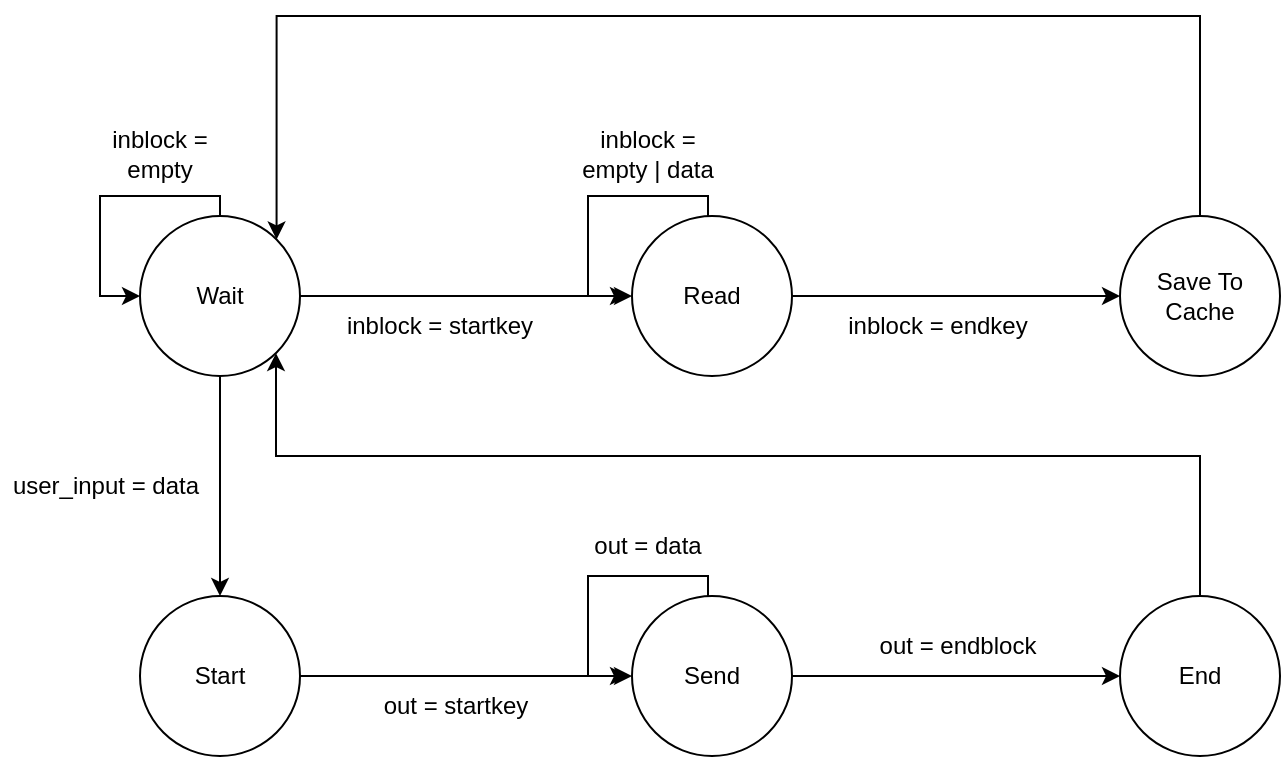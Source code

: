 <mxfile version="20.0.1" type="device"><diagram id="NBA09x5PUQ9qanMoi8e-" name="Page-1"><mxGraphModel dx="944" dy="497" grid="1" gridSize="10" guides="1" tooltips="1" connect="1" arrows="1" fold="1" page="1" pageScale="1" pageWidth="827" pageHeight="1169" math="0" shadow="0"><root><mxCell id="0"/><mxCell id="1" parent="0"/><mxCell id="R3nv5bvISDNjQpaZq0gL-3" style="edgeStyle=orthogonalEdgeStyle;rounded=0;orthogonalLoop=1;jettySize=auto;html=1;exitX=0.5;exitY=0;exitDx=0;exitDy=0;entryX=0;entryY=0.5;entryDx=0;entryDy=0;" edge="1" parent="1" source="R3nv5bvISDNjQpaZq0gL-2" target="R3nv5bvISDNjQpaZq0gL-2"><mxGeometry relative="1" as="geometry"><mxPoint x="170" y="170" as="targetPoint"/><Array as="points"><mxPoint x="240" y="130"/><mxPoint x="180" y="130"/><mxPoint x="180" y="180"/></Array></mxGeometry></mxCell><mxCell id="R3nv5bvISDNjQpaZq0gL-10" value="" style="edgeStyle=orthogonalEdgeStyle;rounded=0;orthogonalLoop=1;jettySize=auto;html=1;" edge="1" parent="1" source="R3nv5bvISDNjQpaZq0gL-2" target="R3nv5bvISDNjQpaZq0gL-9"><mxGeometry relative="1" as="geometry"/></mxCell><mxCell id="R3nv5bvISDNjQpaZq0gL-29" value="" style="edgeStyle=orthogonalEdgeStyle;rounded=0;orthogonalLoop=1;jettySize=auto;html=1;" edge="1" parent="1" source="R3nv5bvISDNjQpaZq0gL-2" target="R3nv5bvISDNjQpaZq0gL-28"><mxGeometry relative="1" as="geometry"/></mxCell><mxCell id="R3nv5bvISDNjQpaZq0gL-2" value="Wait" style="ellipse;whiteSpace=wrap;html=1;aspect=fixed;" vertex="1" parent="1"><mxGeometry x="200" y="140" width="80" height="80" as="geometry"/></mxCell><mxCell id="R3nv5bvISDNjQpaZq0gL-4" value="inblock = empty" style="text;html=1;strokeColor=none;fillColor=none;align=center;verticalAlign=middle;whiteSpace=wrap;rounded=0;" vertex="1" parent="1"><mxGeometry x="170" y="94" width="80" height="30" as="geometry"/></mxCell><mxCell id="R3nv5bvISDNjQpaZq0gL-20" value="" style="edgeStyle=orthogonalEdgeStyle;rounded=0;orthogonalLoop=1;jettySize=auto;html=1;entryX=1;entryY=0;entryDx=0;entryDy=0;exitX=0.5;exitY=0;exitDx=0;exitDy=0;" edge="1" parent="1" source="R3nv5bvISDNjQpaZq0gL-24" target="R3nv5bvISDNjQpaZq0gL-2"><mxGeometry relative="1" as="geometry"><mxPoint x="720" y="270" as="sourcePoint"/><mxPoint x="610" y="40" as="targetPoint"/><Array as="points"><mxPoint x="730" y="40"/><mxPoint x="268" y="40"/></Array></mxGeometry></mxCell><mxCell id="R3nv5bvISDNjQpaZq0gL-25" value="" style="edgeStyle=orthogonalEdgeStyle;rounded=0;orthogonalLoop=1;jettySize=auto;html=1;" edge="1" parent="1" source="R3nv5bvISDNjQpaZq0gL-9" target="R3nv5bvISDNjQpaZq0gL-24"><mxGeometry relative="1" as="geometry"/></mxCell><mxCell id="R3nv5bvISDNjQpaZq0gL-9" value="Read" style="ellipse;whiteSpace=wrap;html=1;aspect=fixed;" vertex="1" parent="1"><mxGeometry x="446" y="140" width="80" height="80" as="geometry"/></mxCell><mxCell id="R3nv5bvISDNjQpaZq0gL-16" style="edgeStyle=orthogonalEdgeStyle;rounded=0;orthogonalLoop=1;jettySize=auto;html=1;exitX=0.5;exitY=0;exitDx=0;exitDy=0;entryX=0;entryY=0.5;entryDx=0;entryDy=0;" edge="1" parent="1"><mxGeometry relative="1" as="geometry"><mxPoint x="444" y="180" as="targetPoint"/><mxPoint x="484" y="140" as="sourcePoint"/><Array as="points"><mxPoint x="484" y="130"/><mxPoint x="424" y="130"/><mxPoint x="424" y="180"/></Array></mxGeometry></mxCell><mxCell id="R3nv5bvISDNjQpaZq0gL-17" value="inblock = empty | data" style="text;html=1;strokeColor=none;fillColor=none;align=center;verticalAlign=middle;whiteSpace=wrap;rounded=0;" vertex="1" parent="1"><mxGeometry x="414" y="94" width="80" height="30" as="geometry"/></mxCell><mxCell id="R3nv5bvISDNjQpaZq0gL-21" value="inblock = endkey" style="text;html=1;strokeColor=none;fillColor=none;align=center;verticalAlign=middle;whiteSpace=wrap;rounded=0;" vertex="1" parent="1"><mxGeometry x="544" y="180" width="110" height="30" as="geometry"/></mxCell><mxCell id="R3nv5bvISDNjQpaZq0gL-24" value="Save To Cache" style="ellipse;whiteSpace=wrap;html=1;aspect=fixed;" vertex="1" parent="1"><mxGeometry x="690" y="140" width="80" height="80" as="geometry"/></mxCell><mxCell id="R3nv5bvISDNjQpaZq0gL-26" value="inblock = startkey" style="text;html=1;strokeColor=none;fillColor=none;align=center;verticalAlign=middle;whiteSpace=wrap;rounded=0;" vertex="1" parent="1"><mxGeometry x="282" y="180" width="136" height="30" as="geometry"/></mxCell><mxCell id="R3nv5bvISDNjQpaZq0gL-32" value="" style="edgeStyle=orthogonalEdgeStyle;rounded=0;orthogonalLoop=1;jettySize=auto;html=1;" edge="1" parent="1" source="R3nv5bvISDNjQpaZq0gL-28" target="R3nv5bvISDNjQpaZq0gL-31"><mxGeometry relative="1" as="geometry"/></mxCell><mxCell id="R3nv5bvISDNjQpaZq0gL-28" value="Start" style="ellipse;whiteSpace=wrap;html=1;aspect=fixed;" vertex="1" parent="1"><mxGeometry x="200" y="330" width="80" height="80" as="geometry"/></mxCell><mxCell id="R3nv5bvISDNjQpaZq0gL-30" value="user_input = data" style="text;html=1;strokeColor=none;fillColor=none;align=center;verticalAlign=middle;whiteSpace=wrap;rounded=0;" vertex="1" parent="1"><mxGeometry x="130" y="260" width="106" height="30" as="geometry"/></mxCell><mxCell id="R3nv5bvISDNjQpaZq0gL-34" value="" style="edgeStyle=orthogonalEdgeStyle;rounded=0;orthogonalLoop=1;jettySize=auto;html=1;" edge="1" parent="1" source="R3nv5bvISDNjQpaZq0gL-31" target="R3nv5bvISDNjQpaZq0gL-33"><mxGeometry relative="1" as="geometry"/></mxCell><mxCell id="R3nv5bvISDNjQpaZq0gL-31" value="Send" style="ellipse;whiteSpace=wrap;html=1;aspect=fixed;" vertex="1" parent="1"><mxGeometry x="446" y="330" width="80" height="80" as="geometry"/></mxCell><mxCell id="R3nv5bvISDNjQpaZq0gL-41" style="edgeStyle=orthogonalEdgeStyle;rounded=0;orthogonalLoop=1;jettySize=auto;html=1;exitX=0.5;exitY=0;exitDx=0;exitDy=0;" edge="1" parent="1" source="R3nv5bvISDNjQpaZq0gL-33" target="R3nv5bvISDNjQpaZq0gL-2"><mxGeometry relative="1" as="geometry"><Array as="points"><mxPoint x="730" y="260"/><mxPoint x="268" y="260"/></Array></mxGeometry></mxCell><mxCell id="R3nv5bvISDNjQpaZq0gL-33" value="End" style="ellipse;whiteSpace=wrap;html=1;aspect=fixed;" vertex="1" parent="1"><mxGeometry x="690" y="330" width="80" height="80" as="geometry"/></mxCell><mxCell id="R3nv5bvISDNjQpaZq0gL-37" value="out = startkey" style="text;html=1;strokeColor=none;fillColor=none;align=center;verticalAlign=middle;whiteSpace=wrap;rounded=0;" vertex="1" parent="1"><mxGeometry x="290" y="370" width="136" height="30" as="geometry"/></mxCell><mxCell id="R3nv5bvISDNjQpaZq0gL-38" value="out = endblock" style="text;html=1;strokeColor=none;fillColor=none;align=center;verticalAlign=middle;whiteSpace=wrap;rounded=0;" vertex="1" parent="1"><mxGeometry x="564" y="340" width="90" height="30" as="geometry"/></mxCell><mxCell id="R3nv5bvISDNjQpaZq0gL-42" value="out = data" style="text;html=1;strokeColor=none;fillColor=none;align=center;verticalAlign=middle;whiteSpace=wrap;rounded=0;" vertex="1" parent="1"><mxGeometry x="386" y="290" width="136" height="30" as="geometry"/></mxCell><mxCell id="R3nv5bvISDNjQpaZq0gL-44" style="edgeStyle=orthogonalEdgeStyle;rounded=0;orthogonalLoop=1;jettySize=auto;html=1;exitX=0.5;exitY=0;exitDx=0;exitDy=0;entryX=0;entryY=0.5;entryDx=0;entryDy=0;" edge="1" parent="1"><mxGeometry relative="1" as="geometry"><mxPoint x="444" y="370" as="targetPoint"/><mxPoint x="484" y="330" as="sourcePoint"/><Array as="points"><mxPoint x="484" y="320"/><mxPoint x="424" y="320"/><mxPoint x="424" y="370"/></Array></mxGeometry></mxCell></root></mxGraphModel></diagram></mxfile>